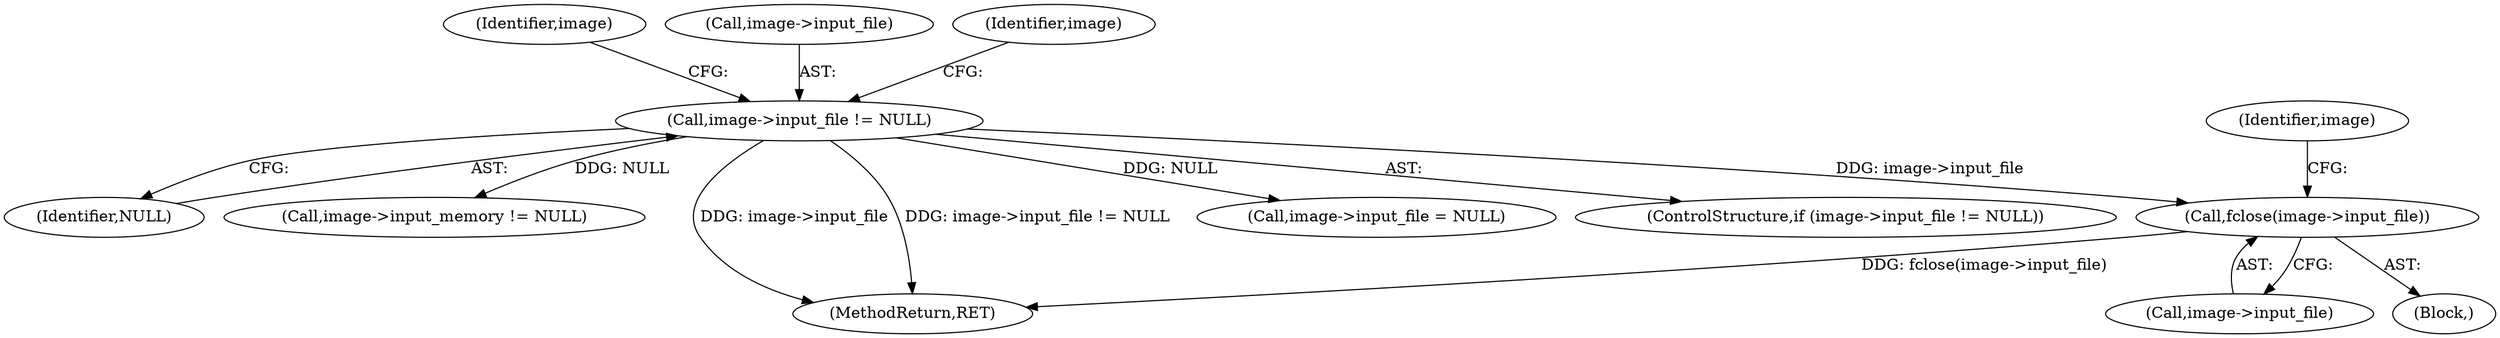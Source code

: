 digraph "0_Android_9d4853418ab2f754c2b63e091c29c5529b8b86ca_28@API" {
"1000117" [label="(Call,fclose(image->input_file))"];
"1000111" [label="(Call,image->input_file != NULL)"];
"1000116" [label="(Block,)"];
"1000118" [label="(Call,image->input_file)"];
"1000119" [label="(Identifier,image)"];
"1000115" [label="(Identifier,NULL)"];
"1000127" [label="(Call,image->input_memory != NULL)"];
"1000117" [label="(Call,fclose(image->input_file))"];
"1000175" [label="(MethodReturn,RET)"];
"1000123" [label="(Identifier,image)"];
"1000112" [label="(Call,image->input_file)"];
"1000129" [label="(Identifier,image)"];
"1000121" [label="(Call,image->input_file = NULL)"];
"1000110" [label="(ControlStructure,if (image->input_file != NULL))"];
"1000111" [label="(Call,image->input_file != NULL)"];
"1000117" -> "1000116"  [label="AST: "];
"1000117" -> "1000118"  [label="CFG: "];
"1000118" -> "1000117"  [label="AST: "];
"1000123" -> "1000117"  [label="CFG: "];
"1000117" -> "1000175"  [label="DDG: fclose(image->input_file)"];
"1000111" -> "1000117"  [label="DDG: image->input_file"];
"1000111" -> "1000110"  [label="AST: "];
"1000111" -> "1000115"  [label="CFG: "];
"1000112" -> "1000111"  [label="AST: "];
"1000115" -> "1000111"  [label="AST: "];
"1000119" -> "1000111"  [label="CFG: "];
"1000129" -> "1000111"  [label="CFG: "];
"1000111" -> "1000175"  [label="DDG: image->input_file"];
"1000111" -> "1000175"  [label="DDG: image->input_file != NULL"];
"1000111" -> "1000121"  [label="DDG: NULL"];
"1000111" -> "1000127"  [label="DDG: NULL"];
}
